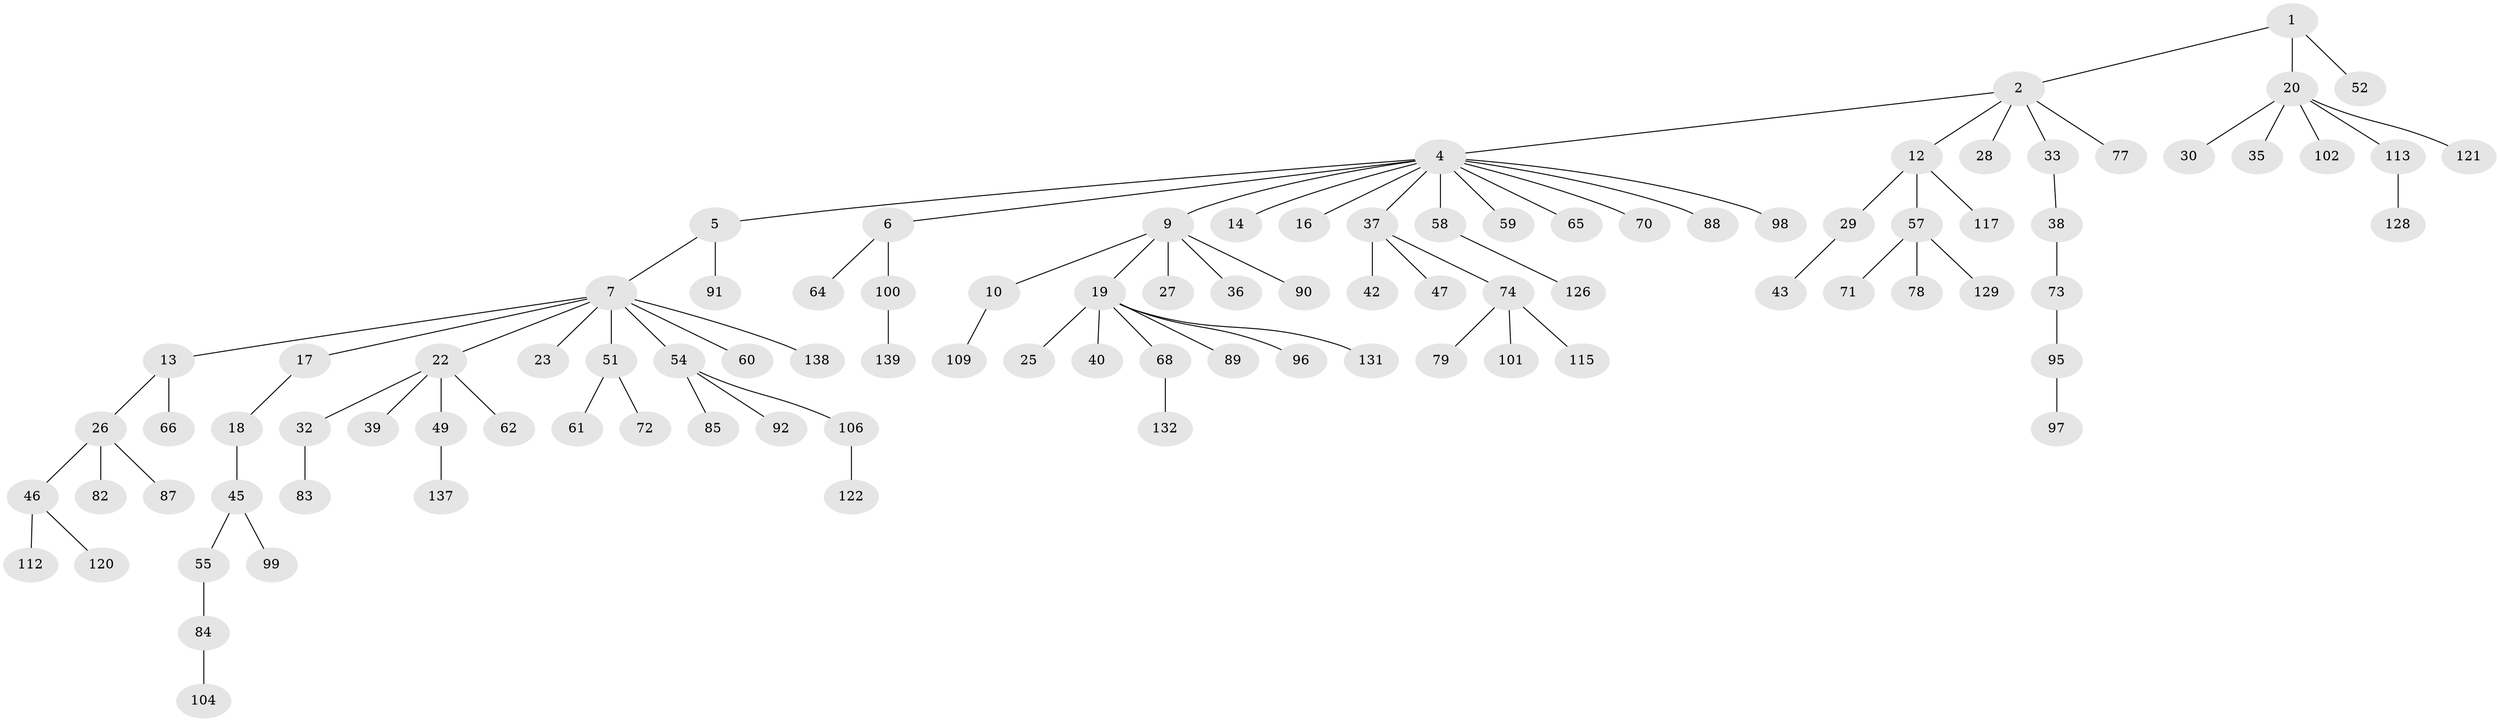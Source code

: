 // original degree distribution, {4: 0.050359712230215826, 5: 0.02877697841726619, 3: 0.1223021582733813, 11: 0.007194244604316547, 6: 0.014388489208633094, 2: 0.2805755395683453, 1: 0.4892086330935252, 8: 0.007194244604316547}
// Generated by graph-tools (version 1.1) at 2025/11/02/27/25 16:11:28]
// undirected, 96 vertices, 95 edges
graph export_dot {
graph [start="1"]
  node [color=gray90,style=filled];
  1 [super="+94"];
  2 [super="+3"];
  4 [super="+24"];
  5;
  6;
  7 [super="+8"];
  9 [super="+11"];
  10;
  12 [super="+15"];
  13;
  14 [super="+114"];
  16;
  17;
  18 [super="+21"];
  19 [super="+44"];
  20 [super="+34"];
  22 [super="+31"];
  23 [super="+56"];
  25;
  26 [super="+41"];
  27;
  28;
  29;
  30;
  32 [super="+123"];
  33 [super="+105"];
  35;
  36;
  37 [super="+53"];
  38 [super="+63"];
  39;
  40 [super="+133"];
  42 [super="+48"];
  43;
  45 [super="+50"];
  46 [super="+118"];
  47;
  49;
  51 [super="+76"];
  52;
  54 [super="+80"];
  55;
  57 [super="+75"];
  58 [super="+93"];
  59 [super="+107"];
  60 [super="+69"];
  61;
  62;
  64 [super="+81"];
  65;
  66 [super="+67"];
  68 [super="+119"];
  70;
  71;
  72 [super="+116"];
  73 [super="+86"];
  74 [super="+135"];
  77;
  78;
  79;
  82;
  83;
  84;
  85;
  87;
  88;
  89 [super="+103"];
  90;
  91 [super="+108"];
  92 [super="+110"];
  95;
  96 [super="+127"];
  97;
  98;
  99;
  100;
  101;
  102;
  104 [super="+111"];
  106 [super="+125"];
  109;
  112;
  113 [super="+136"];
  115;
  117 [super="+124"];
  120;
  121 [super="+130"];
  122;
  126;
  128;
  129;
  131;
  132 [super="+134"];
  137;
  138;
  139;
  1 -- 2;
  1 -- 20;
  1 -- 52;
  2 -- 4;
  2 -- 12;
  2 -- 33;
  2 -- 28;
  2 -- 77;
  4 -- 5;
  4 -- 6;
  4 -- 9;
  4 -- 14;
  4 -- 16;
  4 -- 37;
  4 -- 59;
  4 -- 70;
  4 -- 88;
  4 -- 65;
  4 -- 58;
  4 -- 98;
  5 -- 7;
  5 -- 91;
  6 -- 64;
  6 -- 100;
  7 -- 17;
  7 -- 23;
  7 -- 60;
  7 -- 51;
  7 -- 54;
  7 -- 22;
  7 -- 138;
  7 -- 13;
  9 -- 10;
  9 -- 19;
  9 -- 27;
  9 -- 90;
  9 -- 36;
  10 -- 109;
  12 -- 29;
  12 -- 57;
  12 -- 117;
  13 -- 26;
  13 -- 66;
  17 -- 18;
  18 -- 45;
  19 -- 25;
  19 -- 40;
  19 -- 68;
  19 -- 89;
  19 -- 96;
  19 -- 131;
  20 -- 30;
  20 -- 35;
  20 -- 102;
  20 -- 113;
  20 -- 121;
  22 -- 62;
  22 -- 32;
  22 -- 49;
  22 -- 39;
  26 -- 82;
  26 -- 46;
  26 -- 87;
  29 -- 43;
  32 -- 83;
  33 -- 38;
  37 -- 42;
  37 -- 47;
  37 -- 74;
  38 -- 73;
  45 -- 55;
  45 -- 99;
  46 -- 112;
  46 -- 120;
  49 -- 137;
  51 -- 61;
  51 -- 72;
  54 -- 85;
  54 -- 106;
  54 -- 92;
  55 -- 84;
  57 -- 71;
  57 -- 129;
  57 -- 78;
  58 -- 126;
  68 -- 132;
  73 -- 95;
  74 -- 79;
  74 -- 101;
  74 -- 115;
  84 -- 104;
  95 -- 97;
  100 -- 139;
  106 -- 122;
  113 -- 128;
}
